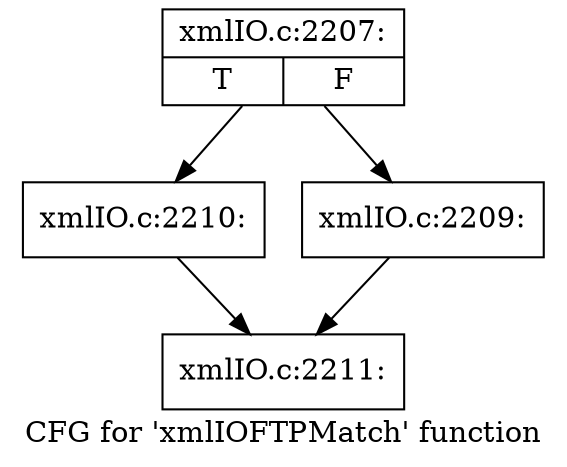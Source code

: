 digraph "CFG for 'xmlIOFTPMatch' function" {
	label="CFG for 'xmlIOFTPMatch' function";

	Node0x525be50 [shape=record,label="{xmlIO.c:2207:|{<s0>T|<s1>F}}"];
	Node0x525be50 -> Node0x525b1a0;
	Node0x525be50 -> Node0x525ef60;
	Node0x525ef60 [shape=record,label="{xmlIO.c:2209:}"];
	Node0x525ef60 -> Node0x525efe0;
	Node0x525b1a0 [shape=record,label="{xmlIO.c:2210:}"];
	Node0x525b1a0 -> Node0x525efe0;
	Node0x525efe0 [shape=record,label="{xmlIO.c:2211:}"];
}
